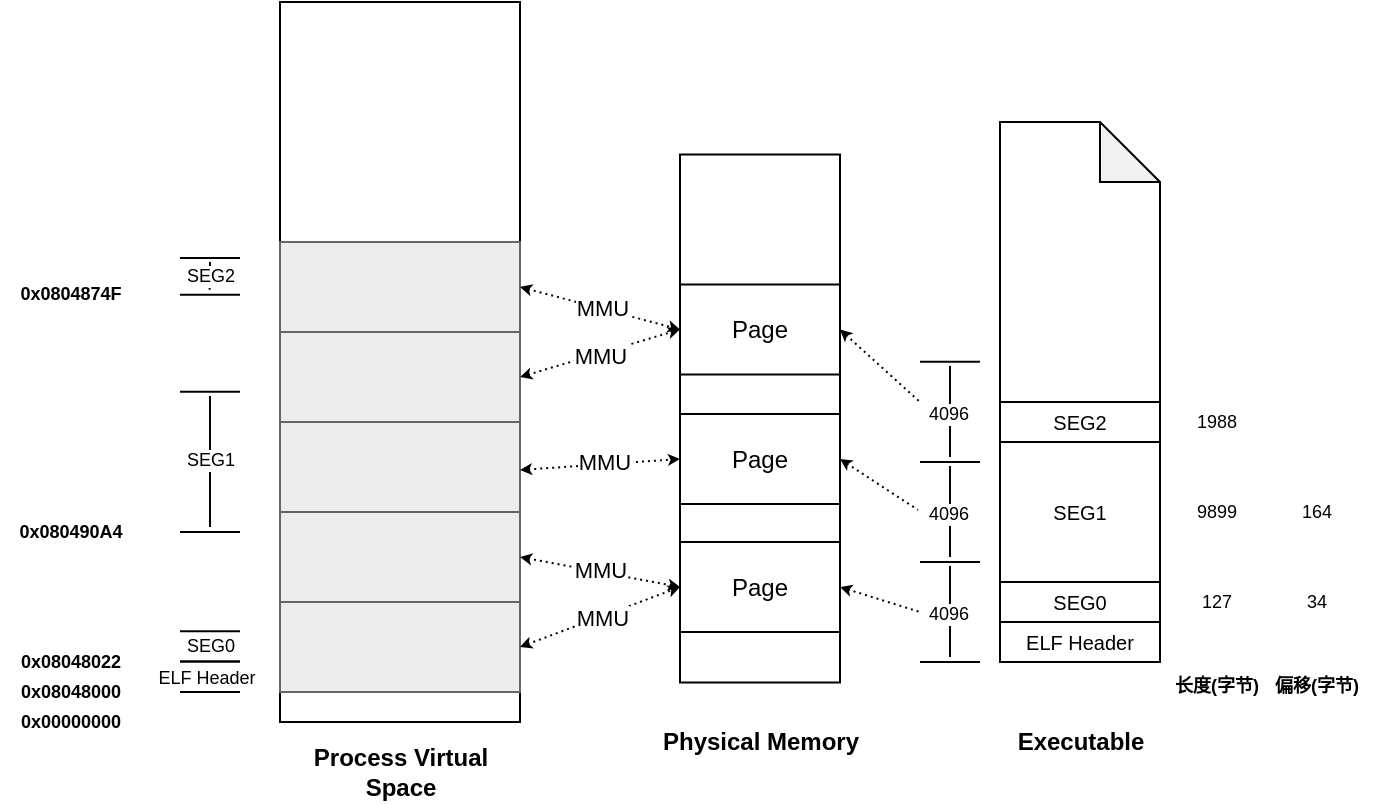 <mxfile version="14.5.1" type="device"><diagram id="snGM3N-Tmb87rBZOr4pG" name="第 1 页"><mxGraphModel dx="750" dy="607" grid="1" gridSize="10" guides="1" tooltips="1" connect="1" arrows="1" fold="1" page="1" pageScale="1" pageWidth="827" pageHeight="1169" math="0" shadow="0"><root><mxCell id="0"/><mxCell id="1" parent="0"/><mxCell id="W9mu4iGTzypWTtTF0CDi-1" value="" style="rounded=0;whiteSpace=wrap;html=1;" vertex="1" parent="1"><mxGeometry x="200" y="240" width="120" height="360" as="geometry"/></mxCell><mxCell id="W9mu4iGTzypWTtTF0CDi-2" value="" style="rounded=0;whiteSpace=wrap;html=1;strokeColor=#666666;fontColor=#333333;fillColor=#EDEDED;" vertex="1" parent="1"><mxGeometry x="200" y="540" width="120" height="45" as="geometry"/></mxCell><mxCell id="W9mu4iGTzypWTtTF0CDi-3" value="" style="rounded=0;whiteSpace=wrap;html=1;strokeColor=#666666;fontColor=#333333;fillColor=#EDEDED;" vertex="1" parent="1"><mxGeometry x="200" y="495" width="120" height="45" as="geometry"/></mxCell><mxCell id="W9mu4iGTzypWTtTF0CDi-4" value="" style="rounded=0;whiteSpace=wrap;html=1;strokeColor=#666666;fontColor=#333333;fillColor=#EDEDED;" vertex="1" parent="1"><mxGeometry x="200" y="450" width="120" height="45" as="geometry"/></mxCell><mxCell id="W9mu4iGTzypWTtTF0CDi-5" value="" style="rounded=0;whiteSpace=wrap;html=1;strokeColor=#666666;fontColor=#333333;fillColor=#EDEDED;" vertex="1" parent="1"><mxGeometry x="200" y="405" width="120" height="45" as="geometry"/></mxCell><mxCell id="W9mu4iGTzypWTtTF0CDi-6" value="" style="rounded=0;whiteSpace=wrap;html=1;strokeColor=#666666;fontColor=#333333;fillColor=#EDEDED;" vertex="1" parent="1"><mxGeometry x="200" y="360" width="120" height="45" as="geometry"/></mxCell><mxCell id="W9mu4iGTzypWTtTF0CDi-13" value="" style="group" vertex="1" connectable="0" parent="1"><mxGeometry x="400" y="316.25" width="80" height="264" as="geometry"/></mxCell><mxCell id="W9mu4iGTzypWTtTF0CDi-7" value="" style="rounded=0;whiteSpace=wrap;html=1;" vertex="1" parent="W9mu4iGTzypWTtTF0CDi-13"><mxGeometry width="80" height="264" as="geometry"/></mxCell><mxCell id="W9mu4iGTzypWTtTF0CDi-8" value="Page" style="rounded=0;whiteSpace=wrap;html=1;" vertex="1" parent="W9mu4iGTzypWTtTF0CDi-13"><mxGeometry y="193.75" width="80" height="45" as="geometry"/></mxCell><mxCell id="W9mu4iGTzypWTtTF0CDi-9" value="Page" style="rounded=0;whiteSpace=wrap;html=1;" vertex="1" parent="W9mu4iGTzypWTtTF0CDi-13"><mxGeometry y="129.75" width="80" height="45" as="geometry"/></mxCell><mxCell id="W9mu4iGTzypWTtTF0CDi-10" value="Page" style="rounded=0;whiteSpace=wrap;html=1;" vertex="1" parent="W9mu4iGTzypWTtTF0CDi-13"><mxGeometry y="65" width="80" height="45" as="geometry"/></mxCell><mxCell id="W9mu4iGTzypWTtTF0CDi-14" value="" style="shape=note;whiteSpace=wrap;html=1;backgroundOutline=1;darkOpacity=0.05;" vertex="1" parent="1"><mxGeometry x="560" y="300" width="80" height="270" as="geometry"/></mxCell><mxCell id="W9mu4iGTzypWTtTF0CDi-15" value="&lt;b&gt;Executable&lt;/b&gt;" style="text;html=1;align=center;verticalAlign=middle;resizable=0;points=[];autosize=1;" vertex="1" parent="1"><mxGeometry x="560" y="600" width="80" height="20" as="geometry"/></mxCell><mxCell id="W9mu4iGTzypWTtTF0CDi-16" value="&lt;b&gt;Physical Memory&lt;/b&gt;" style="text;html=1;align=center;verticalAlign=middle;resizable=0;points=[];autosize=1;" vertex="1" parent="1"><mxGeometry x="385" y="600" width="110" height="20" as="geometry"/></mxCell><mxCell id="W9mu4iGTzypWTtTF0CDi-17" value="&lt;b&gt;Process Virtual&lt;br&gt;Space&lt;/b&gt;" style="text;html=1;align=center;verticalAlign=middle;resizable=0;points=[];autosize=1;" vertex="1" parent="1"><mxGeometry x="210" y="610" width="100" height="30" as="geometry"/></mxCell><mxCell id="W9mu4iGTzypWTtTF0CDi-18" value="&lt;font style=&quot;font-size: 10px&quot;&gt;ELF Header&lt;/font&gt;" style="rounded=0;whiteSpace=wrap;html=1;" vertex="1" parent="1"><mxGeometry x="560" y="550" width="80" height="20" as="geometry"/></mxCell><mxCell id="W9mu4iGTzypWTtTF0CDi-19" value="&lt;font style=&quot;font-size: 10px&quot;&gt;SEG0&lt;/font&gt;" style="rounded=0;whiteSpace=wrap;html=1;" vertex="1" parent="1"><mxGeometry x="560" y="530" width="80" height="20" as="geometry"/></mxCell><mxCell id="W9mu4iGTzypWTtTF0CDi-20" value="&lt;font style=&quot;font-size: 10px&quot;&gt;SEG1&lt;/font&gt;" style="rounded=0;whiteSpace=wrap;html=1;" vertex="1" parent="1"><mxGeometry x="560" y="460" width="80" height="70" as="geometry"/></mxCell><mxCell id="W9mu4iGTzypWTtTF0CDi-21" value="&lt;font style=&quot;font-size: 10px&quot;&gt;SEG2&lt;/font&gt;" style="rounded=0;whiteSpace=wrap;html=1;" vertex="1" parent="1"><mxGeometry x="560" y="440" width="80" height="20" as="geometry"/></mxCell><mxCell id="W9mu4iGTzypWTtTF0CDi-22" value="" style="endArrow=classic;startArrow=classic;html=1;entryX=0;entryY=0.5;entryDx=0;entryDy=0;exitX=1;exitY=0.5;exitDx=0;exitDy=0;endSize=3;startSize=3;dashed=1;dashPattern=1 2;" edge="1" parent="1" source="W9mu4iGTzypWTtTF0CDi-6" target="W9mu4iGTzypWTtTF0CDi-10"><mxGeometry width="50" height="50" relative="1" as="geometry"><mxPoint x="350" y="360" as="sourcePoint"/><mxPoint x="370" y="330" as="targetPoint"/></mxGeometry></mxCell><mxCell id="W9mu4iGTzypWTtTF0CDi-23" value="MMU" style="edgeLabel;html=1;align=center;verticalAlign=middle;resizable=0;points=[];" vertex="1" connectable="0" parent="W9mu4iGTzypWTtTF0CDi-22"><mxGeometry x="-0.279" y="-1" relative="1" as="geometry"><mxPoint x="11.54" y="1.38" as="offset"/></mxGeometry></mxCell><mxCell id="W9mu4iGTzypWTtTF0CDi-24" value="" style="endArrow=classic;startArrow=classic;html=1;entryX=0;entryY=0.5;entryDx=0;entryDy=0;exitX=1;exitY=0.5;exitDx=0;exitDy=0;endSize=3;startSize=3;dashed=1;dashPattern=1 2;" edge="1" parent="1" target="W9mu4iGTzypWTtTF0CDi-10"><mxGeometry width="50" height="50" relative="1" as="geometry"><mxPoint x="320" y="427.5" as="sourcePoint"/><mxPoint x="400" y="472.5" as="targetPoint"/></mxGeometry></mxCell><mxCell id="W9mu4iGTzypWTtTF0CDi-25" value="MMU" style="edgeLabel;html=1;align=center;verticalAlign=middle;resizable=0;points=[];" vertex="1" connectable="0" parent="W9mu4iGTzypWTtTF0CDi-24"><mxGeometry x="-0.279" y="-1" relative="1" as="geometry"><mxPoint x="10.68" y="-2.84" as="offset"/></mxGeometry></mxCell><mxCell id="W9mu4iGTzypWTtTF0CDi-26" value="" style="endArrow=classic;startArrow=classic;html=1;entryX=0;entryY=0.5;entryDx=0;entryDy=0;endSize=3;startSize=3;dashed=1;dashPattern=1 2;" edge="1" parent="1" target="W9mu4iGTzypWTtTF0CDi-9"><mxGeometry width="50" height="50" relative="1" as="geometry"><mxPoint x="320" y="474" as="sourcePoint"/><mxPoint x="400" y="450" as="targetPoint"/></mxGeometry></mxCell><mxCell id="W9mu4iGTzypWTtTF0CDi-27" value="MMU" style="edgeLabel;html=1;align=center;verticalAlign=middle;resizable=0;points=[];" vertex="1" connectable="0" parent="W9mu4iGTzypWTtTF0CDi-26"><mxGeometry x="-0.279" y="-1" relative="1" as="geometry"><mxPoint x="13.01" y="-2.84" as="offset"/></mxGeometry></mxCell><mxCell id="W9mu4iGTzypWTtTF0CDi-28" value="" style="endArrow=classic;startArrow=classic;html=1;entryX=0;entryY=0.5;entryDx=0;entryDy=0;endSize=3;startSize=3;dashed=1;dashPattern=1 2;exitX=1;exitY=0.5;exitDx=0;exitDy=0;" edge="1" parent="1" source="W9mu4iGTzypWTtTF0CDi-3" target="W9mu4iGTzypWTtTF0CDi-8"><mxGeometry width="50" height="50" relative="1" as="geometry"><mxPoint x="319" y="516.5" as="sourcePoint"/><mxPoint x="399" y="505" as="targetPoint"/></mxGeometry></mxCell><mxCell id="W9mu4iGTzypWTtTF0CDi-29" value="MMU" style="edgeLabel;html=1;align=center;verticalAlign=middle;resizable=0;points=[];" vertex="1" connectable="0" parent="W9mu4iGTzypWTtTF0CDi-28"><mxGeometry x="-0.279" y="-1" relative="1" as="geometry"><mxPoint x="10.98" y="-0.32" as="offset"/></mxGeometry></mxCell><mxCell id="W9mu4iGTzypWTtTF0CDi-30" value="" style="endArrow=classic;startArrow=classic;html=1;entryX=0;entryY=0.5;entryDx=0;entryDy=0;endSize=3;startSize=3;dashed=1;dashPattern=1 2;exitX=1;exitY=0.5;exitDx=0;exitDy=0;" edge="1" parent="1" source="W9mu4iGTzypWTtTF0CDi-2" target="W9mu4iGTzypWTtTF0CDi-8"><mxGeometry width="50" height="50" relative="1" as="geometry"><mxPoint x="320" y="545" as="sourcePoint"/><mxPoint x="400" y="550" as="targetPoint"/></mxGeometry></mxCell><mxCell id="W9mu4iGTzypWTtTF0CDi-31" value="MMU" style="edgeLabel;html=1;align=center;verticalAlign=middle;resizable=0;points=[];" vertex="1" connectable="0" parent="W9mu4iGTzypWTtTF0CDi-30"><mxGeometry x="-0.279" y="-1" relative="1" as="geometry"><mxPoint x="10.98" y="-5.08" as="offset"/></mxGeometry></mxCell><mxCell id="W9mu4iGTzypWTtTF0CDi-35" value="" style="endArrow=none;html=1;" edge="1" parent="1"><mxGeometry width="50" height="50" relative="1" as="geometry"><mxPoint x="520" y="570" as="sourcePoint"/><mxPoint x="550" y="570" as="targetPoint"/></mxGeometry></mxCell><mxCell id="W9mu4iGTzypWTtTF0CDi-36" value="" style="endArrow=none;html=1;" edge="1" parent="1"><mxGeometry width="50" height="50" relative="1" as="geometry"><mxPoint x="520" y="520" as="sourcePoint"/><mxPoint x="550" y="520" as="targetPoint"/></mxGeometry></mxCell><mxCell id="W9mu4iGTzypWTtTF0CDi-38" value="" style="endArrow=none;html=1;" edge="1" parent="1"><mxGeometry width="50" height="50" relative="1" as="geometry"><mxPoint x="520" y="470" as="sourcePoint"/><mxPoint x="550" y="470" as="targetPoint"/></mxGeometry></mxCell><mxCell id="W9mu4iGTzypWTtTF0CDi-39" value="" style="endArrow=none;html=1;" edge="1" parent="1"><mxGeometry width="50" height="50" relative="1" as="geometry"><mxPoint x="520" y="419.88" as="sourcePoint"/><mxPoint x="550" y="419.88" as="targetPoint"/></mxGeometry></mxCell><mxCell id="W9mu4iGTzypWTtTF0CDi-40" value="" style="endArrow=none;html=1;" edge="1" parent="1"><mxGeometry width="50" height="50" relative="1" as="geometry"><mxPoint x="535" y="567.5" as="sourcePoint"/><mxPoint x="535" y="522" as="targetPoint"/></mxGeometry></mxCell><mxCell id="W9mu4iGTzypWTtTF0CDi-41" value="4096" style="edgeLabel;html=1;align=center;verticalAlign=middle;resizable=0;points=[];fontSize=9;" vertex="1" connectable="0" parent="W9mu4iGTzypWTtTF0CDi-40"><mxGeometry x="-0.259" y="1" relative="1" as="geometry"><mxPoint y="-4.61" as="offset"/></mxGeometry></mxCell><mxCell id="W9mu4iGTzypWTtTF0CDi-42" value="" style="endArrow=none;html=1;" edge="1" parent="1"><mxGeometry width="50" height="50" relative="1" as="geometry"><mxPoint x="535" y="517.5" as="sourcePoint"/><mxPoint x="535" y="472" as="targetPoint"/></mxGeometry></mxCell><mxCell id="W9mu4iGTzypWTtTF0CDi-43" value="4096" style="edgeLabel;html=1;align=center;verticalAlign=middle;resizable=0;points=[];fontSize=9;" vertex="1" connectable="0" parent="W9mu4iGTzypWTtTF0CDi-42"><mxGeometry x="-0.259" y="1" relative="1" as="geometry"><mxPoint y="-4.61" as="offset"/></mxGeometry></mxCell><mxCell id="W9mu4iGTzypWTtTF0CDi-44" value="" style="endArrow=none;html=1;" edge="1" parent="1"><mxGeometry width="50" height="50" relative="1" as="geometry"><mxPoint x="535" y="467.5" as="sourcePoint"/><mxPoint x="535" y="422" as="targetPoint"/></mxGeometry></mxCell><mxCell id="W9mu4iGTzypWTtTF0CDi-45" value="4096" style="edgeLabel;html=1;align=center;verticalAlign=middle;resizable=0;points=[];fontSize=9;" vertex="1" connectable="0" parent="W9mu4iGTzypWTtTF0CDi-44"><mxGeometry x="-0.259" y="1" relative="1" as="geometry"><mxPoint y="-4.61" as="offset"/></mxGeometry></mxCell><mxCell id="W9mu4iGTzypWTtTF0CDi-46" value="" style="endArrow=none;startArrow=classic;html=1;exitX=1;exitY=0.5;exitDx=0;exitDy=0;endSize=3;startSize=3;dashed=1;dashPattern=1 2;endFill=0;" edge="1" parent="1" source="W9mu4iGTzypWTtTF0CDi-10"><mxGeometry width="50" height="50" relative="1" as="geometry"><mxPoint x="480" y="405" as="sourcePoint"/><mxPoint x="520" y="440" as="targetPoint"/></mxGeometry></mxCell><mxCell id="W9mu4iGTzypWTtTF0CDi-48" value="" style="endArrow=none;startArrow=classic;html=1;exitX=1;exitY=0.5;exitDx=0;exitDy=0;endSize=3;startSize=3;dashed=1;dashPattern=1 2;endFill=0;" edge="1" parent="1" source="W9mu4iGTzypWTtTF0CDi-9"><mxGeometry width="50" height="50" relative="1" as="geometry"><mxPoint x="480" y="470" as="sourcePoint"/><mxPoint x="519" y="494" as="targetPoint"/></mxGeometry></mxCell><mxCell id="W9mu4iGTzypWTtTF0CDi-49" value="" style="endArrow=none;startArrow=classic;html=1;exitX=1;exitY=0.5;exitDx=0;exitDy=0;endSize=3;startSize=3;dashed=1;dashPattern=1 2;endFill=0;" edge="1" parent="1" source="W9mu4iGTzypWTtTF0CDi-8"><mxGeometry width="50" height="50" relative="1" as="geometry"><mxPoint x="480" y="530" as="sourcePoint"/><mxPoint x="520" y="545" as="targetPoint"/></mxGeometry></mxCell><mxCell id="W9mu4iGTzypWTtTF0CDi-50" value="" style="endArrow=none;html=1;" edge="1" parent="1"><mxGeometry x="150" y="535" width="50" height="50" as="geometry"><mxPoint x="150" y="585" as="sourcePoint"/><mxPoint x="180" y="585" as="targetPoint"/></mxGeometry></mxCell><mxCell id="W9mu4iGTzypWTtTF0CDi-51" value="" style="endArrow=none;html=1;" edge="1" parent="1"><mxGeometry x="150" y="569.81" width="50" height="50" as="geometry"><mxPoint x="150" y="569.81" as="sourcePoint"/><mxPoint x="180" y="569.81" as="targetPoint"/></mxGeometry></mxCell><mxCell id="W9mu4iGTzypWTtTF0CDi-55" value="ELF Header" style="text;html=1;align=center;verticalAlign=middle;resizable=0;points=[];autosize=1;fontSize=9;" vertex="1" parent="1"><mxGeometry x="133" y="568" width="60" height="20" as="geometry"/></mxCell><mxCell id="W9mu4iGTzypWTtTF0CDi-56" value="" style="endArrow=none;html=1;" edge="1" parent="1"><mxGeometry x="150" y="519.81" width="50" height="50" as="geometry"><mxPoint x="150" y="569.81" as="sourcePoint"/><mxPoint x="180" y="569.81" as="targetPoint"/></mxGeometry></mxCell><mxCell id="W9mu4iGTzypWTtTF0CDi-57" value="" style="endArrow=none;html=1;" edge="1" parent="1"><mxGeometry x="150" y="554.62" width="50" height="50" as="geometry"><mxPoint x="150" y="554.62" as="sourcePoint"/><mxPoint x="180" y="554.62" as="targetPoint"/></mxGeometry></mxCell><mxCell id="W9mu4iGTzypWTtTF0CDi-58" value="SEG0" style="text;html=1;align=center;verticalAlign=middle;resizable=0;points=[];autosize=1;fontSize=9;" vertex="1" parent="1"><mxGeometry x="145" y="552" width="40" height="20" as="geometry"/></mxCell><mxCell id="W9mu4iGTzypWTtTF0CDi-59" value="" style="endArrow=none;html=1;" edge="1" parent="1"><mxGeometry width="50" height="50" relative="1" as="geometry"><mxPoint x="150" y="505" as="sourcePoint"/><mxPoint x="180" y="505" as="targetPoint"/></mxGeometry></mxCell><mxCell id="W9mu4iGTzypWTtTF0CDi-60" value="" style="endArrow=none;html=1;" edge="1" parent="1"><mxGeometry width="50" height="50" relative="1" as="geometry"><mxPoint x="150" y="434.86" as="sourcePoint"/><mxPoint x="180" y="434.86" as="targetPoint"/></mxGeometry></mxCell><mxCell id="W9mu4iGTzypWTtTF0CDi-61" value="" style="endArrow=none;html=1;" edge="1" parent="1"><mxGeometry width="50" height="50" relative="1" as="geometry"><mxPoint x="165" y="502.5" as="sourcePoint"/><mxPoint x="165" y="437" as="targetPoint"/></mxGeometry></mxCell><mxCell id="W9mu4iGTzypWTtTF0CDi-62" value="SEG1" style="edgeLabel;html=1;align=center;verticalAlign=middle;resizable=0;points=[];fontSize=9;" vertex="1" connectable="0" parent="W9mu4iGTzypWTtTF0CDi-61"><mxGeometry x="-0.259" y="1" relative="1" as="geometry"><mxPoint x="1" y="-9.73" as="offset"/></mxGeometry></mxCell><mxCell id="W9mu4iGTzypWTtTF0CDi-63" value="" style="endArrow=none;html=1;" edge="1" parent="1"><mxGeometry width="50" height="50" relative="1" as="geometry"><mxPoint x="150" y="386.39" as="sourcePoint"/><mxPoint x="180" y="386.39" as="targetPoint"/></mxGeometry></mxCell><mxCell id="W9mu4iGTzypWTtTF0CDi-64" value="" style="endArrow=none;html=1;" edge="1" parent="1"><mxGeometry width="50" height="50" relative="1" as="geometry"><mxPoint x="150" y="368" as="sourcePoint"/><mxPoint x="180" y="368" as="targetPoint"/></mxGeometry></mxCell><mxCell id="W9mu4iGTzypWTtTF0CDi-65" value="" style="endArrow=none;html=1;" edge="1" parent="1"><mxGeometry width="50" height="50" relative="1" as="geometry"><mxPoint x="164.8" y="383.89" as="sourcePoint"/><mxPoint x="165" y="370" as="targetPoint"/></mxGeometry></mxCell><mxCell id="W9mu4iGTzypWTtTF0CDi-66" value="SEG2" style="edgeLabel;html=1;align=center;verticalAlign=middle;resizable=0;points=[];fontSize=9;" vertex="1" connectable="0" parent="W9mu4iGTzypWTtTF0CDi-65"><mxGeometry x="-0.259" y="1" relative="1" as="geometry"><mxPoint x="1" y="-1.68" as="offset"/></mxGeometry></mxCell><mxCell id="W9mu4iGTzypWTtTF0CDi-67" value="&lt;b&gt;0x00000000&lt;/b&gt;" style="text;html=1;align=center;verticalAlign=middle;resizable=0;points=[];autosize=1;fontSize=9;" vertex="1" parent="1"><mxGeometry x="60" y="590" width="70" height="20" as="geometry"/></mxCell><mxCell id="W9mu4iGTzypWTtTF0CDi-68" value="&lt;b&gt;0x08048022&lt;/b&gt;" style="text;html=1;align=center;verticalAlign=middle;resizable=0;points=[];autosize=1;fontSize=9;" vertex="1" parent="1"><mxGeometry x="60" y="560.25" width="70" height="20" as="geometry"/></mxCell><mxCell id="W9mu4iGTzypWTtTF0CDi-69" value="&lt;b&gt;0x080490A4&lt;/b&gt;" style="text;html=1;align=center;verticalAlign=middle;resizable=0;points=[];autosize=1;fontSize=9;" vertex="1" parent="1"><mxGeometry x="60" y="495" width="70" height="20" as="geometry"/></mxCell><mxCell id="W9mu4iGTzypWTtTF0CDi-70" value="&lt;b&gt;0x0804874F&lt;/b&gt;" style="text;html=1;align=center;verticalAlign=middle;resizable=0;points=[];autosize=1;fontSize=9;" vertex="1" parent="1"><mxGeometry x="60" y="376" width="70" height="20" as="geometry"/></mxCell><mxCell id="W9mu4iGTzypWTtTF0CDi-71" value="&lt;b&gt;长度(字节)&lt;/b&gt;" style="text;html=1;align=center;verticalAlign=middle;resizable=0;points=[];autosize=1;fontSize=9;" vertex="1" parent="1"><mxGeometry x="638" y="572" width="60" height="20" as="geometry"/></mxCell><mxCell id="W9mu4iGTzypWTtTF0CDi-72" value="9899" style="text;html=1;align=center;verticalAlign=middle;resizable=0;points=[];autosize=1;fontSize=9;" vertex="1" parent="1"><mxGeometry x="648" y="485" width="40" height="20" as="geometry"/></mxCell><mxCell id="W9mu4iGTzypWTtTF0CDi-73" value="1988" style="text;html=1;align=center;verticalAlign=middle;resizable=0;points=[];autosize=1;fontSize=9;" vertex="1" parent="1"><mxGeometry x="648" y="440" width="40" height="20" as="geometry"/></mxCell><mxCell id="W9mu4iGTzypWTtTF0CDi-74" value="&lt;b&gt;偏移(字节)&lt;/b&gt;" style="text;html=1;align=center;verticalAlign=middle;resizable=0;points=[];autosize=1;fontSize=9;" vertex="1" parent="1"><mxGeometry x="688" y="572" width="60" height="20" as="geometry"/></mxCell><mxCell id="W9mu4iGTzypWTtTF0CDi-75" value="127" style="text;html=1;align=center;verticalAlign=middle;resizable=0;points=[];autosize=1;fontSize=9;" vertex="1" parent="1"><mxGeometry x="653" y="530" width="30" height="20" as="geometry"/></mxCell><mxCell id="W9mu4iGTzypWTtTF0CDi-76" value="34" style="text;html=1;align=center;verticalAlign=middle;resizable=0;points=[];autosize=1;fontSize=9;" vertex="1" parent="1"><mxGeometry x="703" y="530" width="30" height="20" as="geometry"/></mxCell><mxCell id="W9mu4iGTzypWTtTF0CDi-77" value="164" style="text;html=1;align=center;verticalAlign=middle;resizable=0;points=[];autosize=1;fontSize=9;" vertex="1" parent="1"><mxGeometry x="703" y="485" width="30" height="20" as="geometry"/></mxCell><mxCell id="W9mu4iGTzypWTtTF0CDi-78" value="&lt;b&gt;0x08048000&lt;/b&gt;" style="text;html=1;align=center;verticalAlign=middle;resizable=0;points=[];autosize=1;fontSize=9;" vertex="1" parent="1"><mxGeometry x="60" y="575" width="70" height="20" as="geometry"/></mxCell></root></mxGraphModel></diagram></mxfile>
